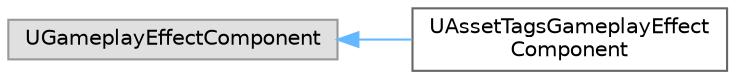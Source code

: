 digraph "Graphical Class Hierarchy"
{
 // INTERACTIVE_SVG=YES
 // LATEX_PDF_SIZE
  bgcolor="transparent";
  edge [fontname=Helvetica,fontsize=10,labelfontname=Helvetica,labelfontsize=10];
  node [fontname=Helvetica,fontsize=10,shape=box,height=0.2,width=0.4];
  rankdir="LR";
  Node0 [id="Node000000",label="UGameplayEffectComponent",height=0.2,width=0.4,color="grey60", fillcolor="#E0E0E0", style="filled",tooltip=" "];
  Node0 -> Node1 [id="edge9779_Node000000_Node000001",dir="back",color="steelblue1",style="solid",tooltip=" "];
  Node1 [id="Node000001",label="UAssetTagsGameplayEffect\lComponent",height=0.2,width=0.4,color="grey40", fillcolor="white", style="filled",URL="$d8/d34/classUAssetTagsGameplayEffectComponent.html",tooltip=" "];
}
